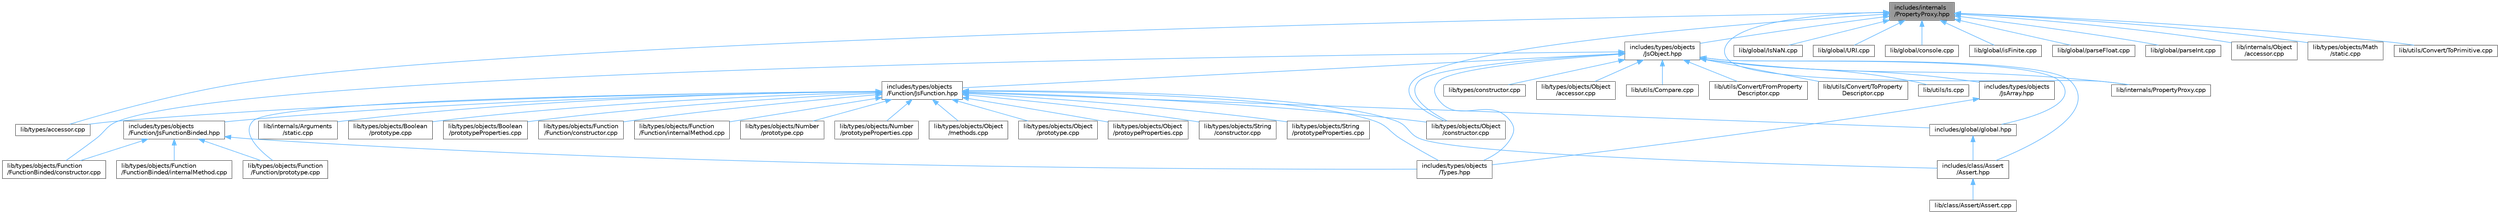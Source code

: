 digraph "includes/internals/PropertyProxy.hpp"
{
 // LATEX_PDF_SIZE
  bgcolor="transparent";
  edge [fontname=Helvetica,fontsize=10,labelfontname=Helvetica,labelfontsize=10];
  node [fontname=Helvetica,fontsize=10,shape=box,height=0.2,width=0.4];
  Node1 [id="Node000001",label="includes/internals\l/PropertyProxy.hpp",height=0.2,width=0.4,color="gray40", fillcolor="grey60", style="filled", fontcolor="black",tooltip=" "];
  Node1 -> Node2 [id="edge1_Node000001_Node000002",dir="back",color="steelblue1",style="solid",tooltip=" "];
  Node2 [id="Node000002",label="includes/types/objects\l/JsObject.hpp",height=0.2,width=0.4,color="grey40", fillcolor="white", style="filled",URL="$JsObject_8hpp.html",tooltip=" "];
  Node2 -> Node3 [id="edge2_Node000002_Node000003",dir="back",color="steelblue1",style="solid",tooltip=" "];
  Node3 [id="Node000003",label="includes/class/Assert\l/Assert.hpp",height=0.2,width=0.4,color="grey40", fillcolor="white", style="filled",URL="$Assert_8hpp.html",tooltip=" "];
  Node3 -> Node4 [id="edge3_Node000003_Node000004",dir="back",color="steelblue1",style="solid",tooltip=" "];
  Node4 [id="Node000004",label="lib/class/Assert/Assert.cpp",height=0.2,width=0.4,color="grey40", fillcolor="white", style="filled",URL="$Assert_8cpp.html",tooltip=" "];
  Node2 -> Node5 [id="edge4_Node000002_Node000005",dir="back",color="steelblue1",style="solid",tooltip=" "];
  Node5 [id="Node000005",label="includes/global/global.hpp",height=0.2,width=0.4,color="grey40", fillcolor="white", style="filled",URL="$global_8hpp.html",tooltip=" "];
  Node5 -> Node3 [id="edge5_Node000005_Node000003",dir="back",color="steelblue1",style="solid",tooltip=" "];
  Node2 -> Node6 [id="edge6_Node000002_Node000006",dir="back",color="steelblue1",style="solid",tooltip=" "];
  Node6 [id="Node000006",label="includes/types/objects\l/Function/JsFunction.hpp",height=0.2,width=0.4,color="grey40", fillcolor="white", style="filled",URL="$Function_2JsFunction_8hpp.html",tooltip=" "];
  Node6 -> Node3 [id="edge7_Node000006_Node000003",dir="back",color="steelblue1",style="solid",tooltip=" "];
  Node6 -> Node5 [id="edge8_Node000006_Node000005",dir="back",color="steelblue1",style="solid",tooltip=" "];
  Node6 -> Node7 [id="edge9_Node000006_Node000007",dir="back",color="steelblue1",style="solid",tooltip=" "];
  Node7 [id="Node000007",label="includes/types/objects\l/Function/JsFunctionBinded.hpp",height=0.2,width=0.4,color="grey40", fillcolor="white", style="filled",URL="$JsFunctionBinded_8hpp.html",tooltip=" "];
  Node7 -> Node8 [id="edge10_Node000007_Node000008",dir="back",color="steelblue1",style="solid",tooltip=" "];
  Node8 [id="Node000008",label="includes/types/objects\l/Types.hpp",height=0.2,width=0.4,color="grey40", fillcolor="white", style="filled",URL="$objects_2Types_8hpp.html",tooltip=" "];
  Node7 -> Node9 [id="edge11_Node000007_Node000009",dir="back",color="steelblue1",style="solid",tooltip=" "];
  Node9 [id="Node000009",label="lib/types/objects/Function\l/Function/prototype.cpp",height=0.2,width=0.4,color="grey40", fillcolor="white", style="filled",URL="$Function_2Function_2prototype_8cpp.html",tooltip=" "];
  Node7 -> Node10 [id="edge12_Node000007_Node000010",dir="back",color="steelblue1",style="solid",tooltip=" "];
  Node10 [id="Node000010",label="lib/types/objects/Function\l/FunctionBinded/constructor.cpp",height=0.2,width=0.4,color="grey40", fillcolor="white", style="filled",URL="$types_2objects_2Function_2FunctionBinded_2constructor_8cpp.html",tooltip=" "];
  Node7 -> Node11 [id="edge13_Node000007_Node000011",dir="back",color="steelblue1",style="solid",tooltip=" "];
  Node11 [id="Node000011",label="lib/types/objects/Function\l/FunctionBinded/internalMethod.cpp",height=0.2,width=0.4,color="grey40", fillcolor="white", style="filled",URL="$types_2objects_2Function_2FunctionBinded_2internalMethod_8cpp.html",tooltip=" "];
  Node6 -> Node8 [id="edge14_Node000006_Node000008",dir="back",color="steelblue1",style="solid",tooltip=" "];
  Node6 -> Node12 [id="edge15_Node000006_Node000012",dir="back",color="steelblue1",style="solid",tooltip=" "];
  Node12 [id="Node000012",label="lib/internals/Arguments\l/static.cpp",height=0.2,width=0.4,color="grey40", fillcolor="white", style="filled",URL="$internals_2Arguments_2static_8cpp.html",tooltip=" "];
  Node6 -> Node13 [id="edge16_Node000006_Node000013",dir="back",color="steelblue1",style="solid",tooltip=" "];
  Node13 [id="Node000013",label="lib/types/accessor.cpp",height=0.2,width=0.4,color="grey40", fillcolor="white", style="filled",URL="$types_2accessor_8cpp.html",tooltip=" "];
  Node6 -> Node14 [id="edge17_Node000006_Node000014",dir="back",color="steelblue1",style="solid",tooltip=" "];
  Node14 [id="Node000014",label="lib/types/objects/Boolean\l/prototype.cpp",height=0.2,width=0.4,color="grey40", fillcolor="white", style="filled",URL="$Boolean_2prototype_8cpp.html",tooltip=" "];
  Node6 -> Node15 [id="edge18_Node000006_Node000015",dir="back",color="steelblue1",style="solid",tooltip=" "];
  Node15 [id="Node000015",label="lib/types/objects/Boolean\l/prototypeProperties.cpp",height=0.2,width=0.4,color="grey40", fillcolor="white", style="filled",URL="$Boolean_2prototypeProperties_8cpp.html",tooltip=" "];
  Node6 -> Node16 [id="edge19_Node000006_Node000016",dir="back",color="steelblue1",style="solid",tooltip=" "];
  Node16 [id="Node000016",label="lib/types/objects/Function\l/Function/constructor.cpp",height=0.2,width=0.4,color="grey40", fillcolor="white", style="filled",URL="$types_2objects_2Function_2Function_2constructor_8cpp.html",tooltip=" "];
  Node6 -> Node17 [id="edge20_Node000006_Node000017",dir="back",color="steelblue1",style="solid",tooltip=" "];
  Node17 [id="Node000017",label="lib/types/objects/Function\l/Function/internalMethod.cpp",height=0.2,width=0.4,color="grey40", fillcolor="white", style="filled",URL="$types_2objects_2Function_2Function_2internalMethod_8cpp.html",tooltip=" "];
  Node6 -> Node9 [id="edge21_Node000006_Node000009",dir="back",color="steelblue1",style="solid",tooltip=" "];
  Node6 -> Node18 [id="edge22_Node000006_Node000018",dir="back",color="steelblue1",style="solid",tooltip=" "];
  Node18 [id="Node000018",label="lib/types/objects/Number\l/prototype.cpp",height=0.2,width=0.4,color="grey40", fillcolor="white", style="filled",URL="$Number_2prototype_8cpp.html",tooltip=" "];
  Node6 -> Node19 [id="edge23_Node000006_Node000019",dir="back",color="steelblue1",style="solid",tooltip=" "];
  Node19 [id="Node000019",label="lib/types/objects/Number\l/prototypeProperties.cpp",height=0.2,width=0.4,color="grey40", fillcolor="white", style="filled",URL="$Number_2prototypeProperties_8cpp.html",tooltip=" "];
  Node6 -> Node20 [id="edge24_Node000006_Node000020",dir="back",color="steelblue1",style="solid",tooltip=" "];
  Node20 [id="Node000020",label="lib/types/objects/Object\l/constructor.cpp",height=0.2,width=0.4,color="grey40", fillcolor="white", style="filled",URL="$types_2objects_2Object_2constructor_8cpp.html",tooltip=" "];
  Node6 -> Node21 [id="edge25_Node000006_Node000021",dir="back",color="steelblue1",style="solid",tooltip=" "];
  Node21 [id="Node000021",label="lib/types/objects/Object\l/methods.cpp",height=0.2,width=0.4,color="grey40", fillcolor="white", style="filled",URL="$Object_2methods_8cpp.html",tooltip=" "];
  Node6 -> Node22 [id="edge26_Node000006_Node000022",dir="back",color="steelblue1",style="solid",tooltip=" "];
  Node22 [id="Node000022",label="lib/types/objects/Object\l/prototype.cpp",height=0.2,width=0.4,color="grey40", fillcolor="white", style="filled",URL="$Object_2prototype_8cpp.html",tooltip=" "];
  Node6 -> Node23 [id="edge27_Node000006_Node000023",dir="back",color="steelblue1",style="solid",tooltip=" "];
  Node23 [id="Node000023",label="lib/types/objects/Object\l/protoypeProperties.cpp",height=0.2,width=0.4,color="grey40", fillcolor="white", style="filled",URL="$protoypeProperties_8cpp.html",tooltip=" "];
  Node6 -> Node24 [id="edge28_Node000006_Node000024",dir="back",color="steelblue1",style="solid",tooltip=" "];
  Node24 [id="Node000024",label="lib/types/objects/String\l/constructor.cpp",height=0.2,width=0.4,color="grey40", fillcolor="white", style="filled",URL="$types_2objects_2String_2constructor_8cpp.html",tooltip=" "];
  Node6 -> Node25 [id="edge29_Node000006_Node000025",dir="back",color="steelblue1",style="solid",tooltip=" "];
  Node25 [id="Node000025",label="lib/types/objects/String\l/prototypeProperties.cpp",height=0.2,width=0.4,color="grey40", fillcolor="white", style="filled",URL="$String_2prototypeProperties_8cpp.html",tooltip=" "];
  Node2 -> Node26 [id="edge30_Node000002_Node000026",dir="back",color="steelblue1",style="solid",tooltip=" "];
  Node26 [id="Node000026",label="includes/types/objects\l/JsArray.hpp",height=0.2,width=0.4,color="grey40", fillcolor="white", style="filled",URL="$JsArray_8hpp.html",tooltip=" "];
  Node26 -> Node8 [id="edge31_Node000026_Node000008",dir="back",color="steelblue1",style="solid",tooltip=" "];
  Node2 -> Node8 [id="edge32_Node000002_Node000008",dir="back",color="steelblue1",style="solid",tooltip=" "];
  Node2 -> Node27 [id="edge33_Node000002_Node000027",dir="back",color="steelblue1",style="solid",tooltip=" "];
  Node27 [id="Node000027",label="lib/internals/PropertyProxy.cpp",height=0.2,width=0.4,color="grey40", fillcolor="white", style="filled",URL="$PropertyProxy_8cpp.html",tooltip=" "];
  Node2 -> Node28 [id="edge34_Node000002_Node000028",dir="back",color="steelblue1",style="solid",tooltip=" "];
  Node28 [id="Node000028",label="lib/types/constructor.cpp",height=0.2,width=0.4,color="grey40", fillcolor="white", style="filled",URL="$types_2constructor_8cpp.html",tooltip=" "];
  Node2 -> Node10 [id="edge35_Node000002_Node000010",dir="back",color="steelblue1",style="solid",tooltip=" "];
  Node2 -> Node29 [id="edge36_Node000002_Node000029",dir="back",color="steelblue1",style="solid",tooltip=" "];
  Node29 [id="Node000029",label="lib/types/objects/Object\l/accessor.cpp",height=0.2,width=0.4,color="grey40", fillcolor="white", style="filled",URL="$types_2objects_2Object_2accessor_8cpp.html",tooltip=" "];
  Node2 -> Node20 [id="edge37_Node000002_Node000020",dir="back",color="steelblue1",style="solid",tooltip=" "];
  Node2 -> Node30 [id="edge38_Node000002_Node000030",dir="back",color="steelblue1",style="solid",tooltip=" "];
  Node30 [id="Node000030",label="lib/utils/Compare.cpp",height=0.2,width=0.4,color="grey40", fillcolor="white", style="filled",URL="$Compare_8cpp.html",tooltip=" "];
  Node2 -> Node31 [id="edge39_Node000002_Node000031",dir="back",color="steelblue1",style="solid",tooltip=" "];
  Node31 [id="Node000031",label="lib/utils/Convert/FromProperty\lDescriptor.cpp",height=0.2,width=0.4,color="grey40", fillcolor="white", style="filled",URL="$FromPropertyDescriptor_8cpp.html",tooltip=" "];
  Node2 -> Node32 [id="edge40_Node000002_Node000032",dir="back",color="steelblue1",style="solid",tooltip=" "];
  Node32 [id="Node000032",label="lib/utils/Convert/ToProperty\lDescriptor.cpp",height=0.2,width=0.4,color="grey40", fillcolor="white", style="filled",URL="$ToPropertyDescriptor_8cpp.html",tooltip=" "];
  Node2 -> Node33 [id="edge41_Node000002_Node000033",dir="back",color="steelblue1",style="solid",tooltip=" "];
  Node33 [id="Node000033",label="lib/utils/Is.cpp",height=0.2,width=0.4,color="grey40", fillcolor="white", style="filled",URL="$Is_8cpp.html",tooltip=" "];
  Node1 -> Node34 [id="edge42_Node000001_Node000034",dir="back",color="steelblue1",style="solid",tooltip=" "];
  Node34 [id="Node000034",label="lib/global/IsNaN.cpp",height=0.2,width=0.4,color="grey40", fillcolor="white", style="filled",URL="$IsNaN_8cpp.html",tooltip=" "];
  Node1 -> Node35 [id="edge43_Node000001_Node000035",dir="back",color="steelblue1",style="solid",tooltip=" "];
  Node35 [id="Node000035",label="lib/global/URI.cpp",height=0.2,width=0.4,color="grey40", fillcolor="white", style="filled",URL="$URI_8cpp.html",tooltip=" "];
  Node1 -> Node36 [id="edge44_Node000001_Node000036",dir="back",color="steelblue1",style="solid",tooltip=" "];
  Node36 [id="Node000036",label="lib/global/console.cpp",height=0.2,width=0.4,color="grey40", fillcolor="white", style="filled",URL="$console_8cpp.html",tooltip=" "];
  Node1 -> Node37 [id="edge45_Node000001_Node000037",dir="back",color="steelblue1",style="solid",tooltip=" "];
  Node37 [id="Node000037",label="lib/global/isFinite.cpp",height=0.2,width=0.4,color="grey40", fillcolor="white", style="filled",URL="$isFinite_8cpp.html",tooltip=" "];
  Node1 -> Node38 [id="edge46_Node000001_Node000038",dir="back",color="steelblue1",style="solid",tooltip=" "];
  Node38 [id="Node000038",label="lib/global/parseFloat.cpp",height=0.2,width=0.4,color="grey40", fillcolor="white", style="filled",URL="$parseFloat_8cpp.html",tooltip=" "];
  Node1 -> Node39 [id="edge47_Node000001_Node000039",dir="back",color="steelblue1",style="solid",tooltip=" "];
  Node39 [id="Node000039",label="lib/global/parseInt.cpp",height=0.2,width=0.4,color="grey40", fillcolor="white", style="filled",URL="$parseInt_8cpp.html",tooltip=" "];
  Node1 -> Node40 [id="edge48_Node000001_Node000040",dir="back",color="steelblue1",style="solid",tooltip=" "];
  Node40 [id="Node000040",label="lib/internals/Object\l/accessor.cpp",height=0.2,width=0.4,color="grey40", fillcolor="white", style="filled",URL="$internals_2Object_2accessor_8cpp.html",tooltip=" "];
  Node1 -> Node27 [id="edge49_Node000001_Node000027",dir="back",color="steelblue1",style="solid",tooltip=" "];
  Node1 -> Node13 [id="edge50_Node000001_Node000013",dir="back",color="steelblue1",style="solid",tooltip=" "];
  Node1 -> Node41 [id="edge51_Node000001_Node000041",dir="back",color="steelblue1",style="solid",tooltip=" "];
  Node41 [id="Node000041",label="lib/types/objects/Math\l/static.cpp",height=0.2,width=0.4,color="grey40", fillcolor="white", style="filled",URL="$types_2objects_2Math_2static_8cpp.html",tooltip=" "];
  Node1 -> Node20 [id="edge52_Node000001_Node000020",dir="back",color="steelblue1",style="solid",tooltip=" "];
  Node1 -> Node42 [id="edge53_Node000001_Node000042",dir="back",color="steelblue1",style="solid",tooltip=" "];
  Node42 [id="Node000042",label="lib/utils/Convert/ToPrimitive.cpp",height=0.2,width=0.4,color="grey40", fillcolor="white", style="filled",URL="$ToPrimitive_8cpp.html",tooltip=" "];
}
